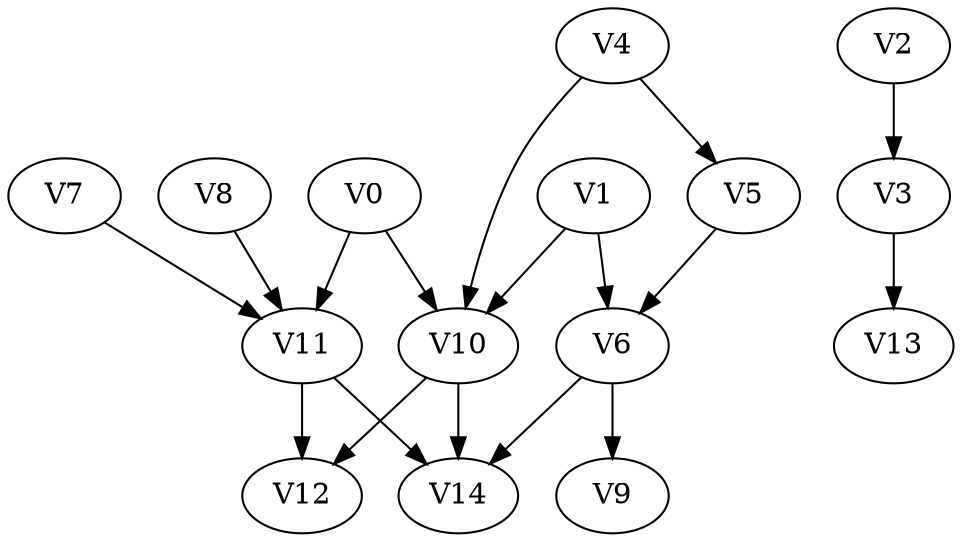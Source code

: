 strict digraph my_dotgraph {
concentrate=True;
V0;
V1;
V2;
V3;
V4;
V5;
V6;
V7;
V8;
V9;
V10;
V11;
V12;
V13;
V14;
V0 -> V10;
V0 -> V11;
V1 -> V6;
V1 -> V10;
V2 -> V3;
V3 -> V13;
V4 -> V5;
V4 -> V10;
V5 -> V6;
V6 -> V9;
V6 -> V14;
V7 -> V11;
V8 -> V11;
V10 -> V12;
V10 -> V14;
V11 -> V12;
V11 -> V14;
}